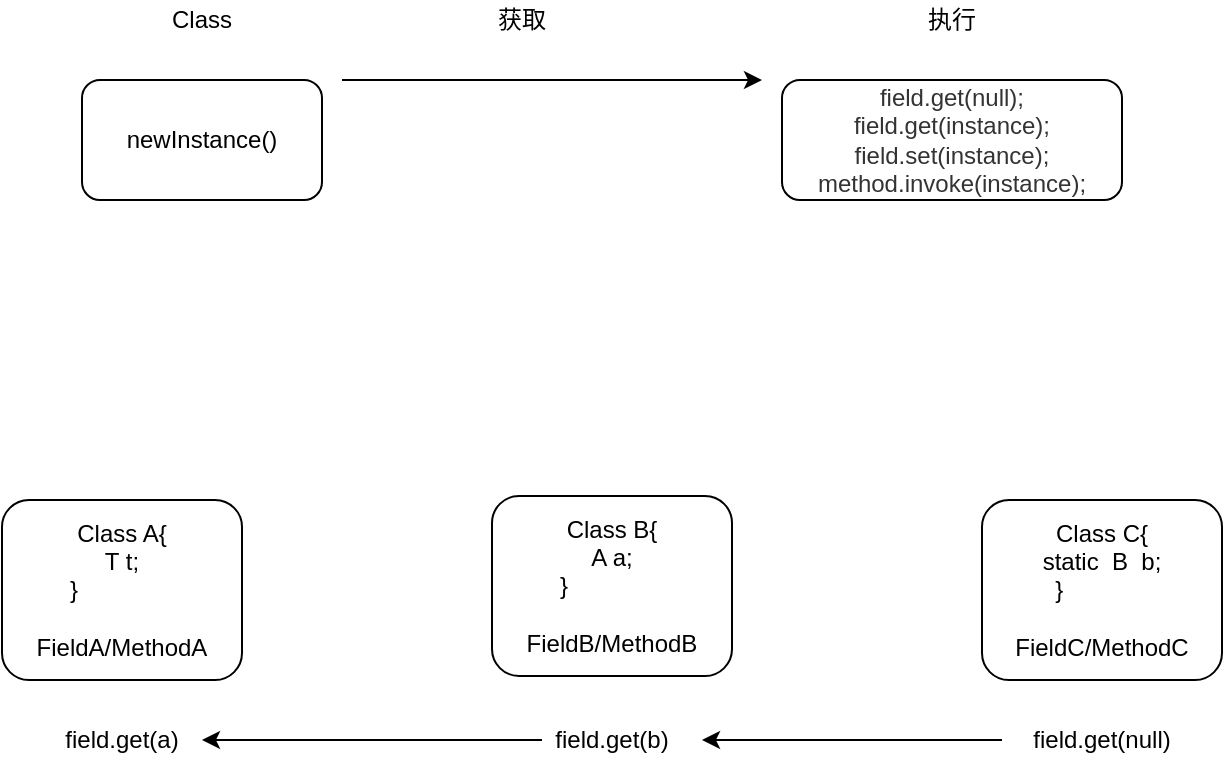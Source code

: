 <mxfile version="12.7.0" type="github" pages="2">
  <diagram id="88j6w0D9r9gqqR4eN1nP" name="第 1 页">
    <mxGraphModel dx="1136" dy="591" grid="1" gridSize="10" guides="1" tooltips="1" connect="1" arrows="1" fold="1" page="1" pageScale="1" pageWidth="850" pageHeight="1100" math="0" shadow="0">
      <root>
        <mxCell id="0"/>
        <mxCell id="1" parent="0"/>
        <mxCell id="CbaBmDf87kF8CM8pXv9o-1" value="newInstance()" style="rounded=1;whiteSpace=wrap;html=1;align=center;" parent="1" vertex="1">
          <mxGeometry x="200" y="270" width="120" height="60" as="geometry"/>
        </mxCell>
        <mxCell id="CbaBmDf87kF8CM8pXv9o-2" value="&lt;font color=&quot;#333333&quot;&gt;field.get(null);&lt;br&gt;field.get(instance);&lt;br&gt;field.set(instance);&lt;br&gt;method.invoke(instance);&lt;br&gt;&lt;/font&gt;" style="rounded=1;whiteSpace=wrap;html=1;" parent="1" vertex="1">
          <mxGeometry x="550" y="270" width="170" height="60" as="geometry"/>
        </mxCell>
        <mxCell id="CbaBmDf87kF8CM8pXv9o-3" value="Class" style="text;html=1;strokeColor=none;fillColor=none;align=center;verticalAlign=middle;whiteSpace=wrap;rounded=0;" parent="1" vertex="1">
          <mxGeometry x="240" y="230" width="40" height="20" as="geometry"/>
        </mxCell>
        <mxCell id="CbaBmDf87kF8CM8pXv9o-4" value="执行" style="text;html=1;strokeColor=none;fillColor=none;align=center;verticalAlign=middle;whiteSpace=wrap;rounded=0;" parent="1" vertex="1">
          <mxGeometry x="615" y="230" width="40" height="20" as="geometry"/>
        </mxCell>
        <mxCell id="CbaBmDf87kF8CM8pXv9o-5" value="" style="endArrow=classic;html=1;" parent="1" edge="1">
          <mxGeometry width="50" height="50" relative="1" as="geometry">
            <mxPoint x="330" y="270" as="sourcePoint"/>
            <mxPoint x="540" y="270" as="targetPoint"/>
          </mxGeometry>
        </mxCell>
        <mxCell id="CbaBmDf87kF8CM8pXv9o-6" value="获取" style="text;html=1;strokeColor=none;fillColor=none;align=center;verticalAlign=middle;whiteSpace=wrap;rounded=0;" parent="1" vertex="1">
          <mxGeometry x="400" y="230" width="40" height="20" as="geometry"/>
        </mxCell>
        <mxCell id="CbaBmDf87kF8CM8pXv9o-7" value="&lt;div&gt;&lt;span&gt;Class A{&lt;/span&gt;&lt;/div&gt;&lt;div&gt;&lt;span&gt;T t;&lt;/span&gt;&lt;/div&gt;&lt;div style=&quot;text-align: left&quot;&gt;&lt;span&gt;&amp;nbsp; &amp;nbsp; &amp;nbsp;}&lt;/span&gt;&lt;/div&gt;&lt;div style=&quot;text-align: left&quot;&gt;&lt;span&gt;&lt;br&gt;&lt;/span&gt;&lt;/div&gt;&lt;div style=&quot;text-align: left&quot;&gt;FieldA/MethodA&lt;/div&gt;" style="rounded=1;whiteSpace=wrap;html=1;" parent="1" vertex="1">
          <mxGeometry x="160" y="480" width="120" height="90" as="geometry"/>
        </mxCell>
        <mxCell id="CbaBmDf87kF8CM8pXv9o-12" value="&lt;span style=&quot;white-space: normal&quot;&gt;Class B{&lt;/span&gt;&lt;br style=&quot;white-space: normal&quot;&gt;&lt;span style=&quot;white-space: normal&quot;&gt;A a;&lt;/span&gt;&lt;br style=&quot;white-space: normal&quot;&gt;&lt;div style=&quot;white-space: normal ; text-align: left&quot;&gt;&amp;nbsp; &amp;nbsp; &amp;nbsp;}&lt;/div&gt;&lt;div style=&quot;white-space: normal ; text-align: left&quot;&gt;&lt;br&gt;&lt;/div&gt;&lt;div style=&quot;white-space: normal ; text-align: left&quot;&gt;FieldB/MethodB&lt;br&gt;&lt;/div&gt;" style="rounded=1;whiteSpace=wrap;html=1;" parent="1" vertex="1">
          <mxGeometry x="405" y="478" width="120" height="90" as="geometry"/>
        </mxCell>
        <mxCell id="CbaBmDf87kF8CM8pXv9o-13" value="&lt;span style=&quot;white-space: normal&quot;&gt;Class C{&lt;/span&gt;&lt;br style=&quot;white-space: normal&quot;&gt;&lt;span style=&quot;white-space: normal&quot;&gt;static&amp;nbsp; B&amp;nbsp; b;&lt;/span&gt;&lt;br style=&quot;white-space: normal&quot;&gt;&lt;div style=&quot;white-space: normal ; text-align: left&quot;&gt;&amp;nbsp; &amp;nbsp; &amp;nbsp; }&lt;/div&gt;&lt;div style=&quot;white-space: normal ; text-align: left&quot;&gt;&lt;br&gt;&lt;/div&gt;&lt;div style=&quot;white-space: normal ; text-align: left&quot;&gt;FieldC/MethodC&lt;br&gt;&lt;/div&gt;" style="rounded=1;whiteSpace=wrap;html=1;" parent="1" vertex="1">
          <mxGeometry x="650" y="480" width="120" height="90" as="geometry"/>
        </mxCell>
        <mxCell id="CbaBmDf87kF8CM8pXv9o-18" style="edgeStyle=orthogonalEdgeStyle;rounded=0;orthogonalLoop=1;jettySize=auto;html=1;" parent="1" edge="1">
          <mxGeometry relative="1" as="geometry">
            <mxPoint x="510" y="600" as="targetPoint"/>
            <mxPoint x="660" y="600" as="sourcePoint"/>
          </mxGeometry>
        </mxCell>
        <mxCell id="CbaBmDf87kF8CM8pXv9o-14" value="field.get(null)" style="text;html=1;strokeColor=none;fillColor=none;align=center;verticalAlign=middle;whiteSpace=wrap;rounded=0;" parent="1" vertex="1">
          <mxGeometry x="690" y="590" width="40" height="20" as="geometry"/>
        </mxCell>
        <mxCell id="CbaBmDf87kF8CM8pXv9o-19" style="edgeStyle=orthogonalEdgeStyle;rounded=0;orthogonalLoop=1;jettySize=auto;html=1;" parent="1" edge="1">
          <mxGeometry relative="1" as="geometry">
            <mxPoint x="260" y="600" as="targetPoint"/>
            <mxPoint x="430" y="600" as="sourcePoint"/>
          </mxGeometry>
        </mxCell>
        <mxCell id="CbaBmDf87kF8CM8pXv9o-15" value="field.get(b)" style="text;html=1;strokeColor=none;fillColor=none;align=center;verticalAlign=middle;whiteSpace=wrap;rounded=0;" parent="1" vertex="1">
          <mxGeometry x="445" y="590" width="40" height="20" as="geometry"/>
        </mxCell>
        <mxCell id="CbaBmDf87kF8CM8pXv9o-16" value="field.get(a)" style="text;html=1;strokeColor=none;fillColor=none;align=center;verticalAlign=middle;whiteSpace=wrap;rounded=0;" parent="1" vertex="1">
          <mxGeometry x="200" y="590" width="40" height="20" as="geometry"/>
        </mxCell>
      </root>
    </mxGraphModel>
  </diagram>
  <diagram id="J08JRC78lxoZAnMaaRKa" name="第 2 页">
    <mxGraphModel dx="1136" dy="591" grid="1" gridSize="10" guides="1" tooltips="1" connect="1" arrows="1" fold="1" page="1" pageScale="1" pageWidth="850" pageHeight="1100" math="0" shadow="0">
      <root>
        <mxCell id="R8Teo642hzgC20rZTm7d-0"/>
        <mxCell id="R8Teo642hzgC20rZTm7d-1" parent="R8Teo642hzgC20rZTm7d-0"/>
        <mxCell id="R8Teo642hzgC20rZTm7d-2" value="动态代理" style="rounded=1;whiteSpace=wrap;html=1;" parent="R8Teo642hzgC20rZTm7d-1" vertex="1">
          <mxGeometry x="300" y="200" width="120" height="60" as="geometry"/>
        </mxCell>
        <mxCell id="R8Teo642hzgC20rZTm7d-3" value="阉割版" style="rounded=1;whiteSpace=wrap;html=1;" parent="R8Teo642hzgC20rZTm7d-1" vertex="1">
          <mxGeometry x="300" y="50" width="120" height="60" as="geometry"/>
        </mxCell>
        <mxCell id="R8Teo642hzgC20rZTm7d-4" value="Hook" style="rounded=1;whiteSpace=wrap;html=1;" parent="R8Teo642hzgC20rZTm7d-1" vertex="1">
          <mxGeometry x="300" y="340" width="120" height="60" as="geometry"/>
        </mxCell>
        <mxCell id="R8Teo642hzgC20rZTm7d-5" value="" style="endArrow=classic;startArrow=classic;html=1;exitX=0.5;exitY=0;exitDx=0;exitDy=0;" parent="R8Teo642hzgC20rZTm7d-1" source="R8Teo642hzgC20rZTm7d-2" edge="1">
          <mxGeometry width="50" height="50" relative="1" as="geometry">
            <mxPoint x="300" y="470" as="sourcePoint"/>
            <mxPoint x="360" y="110" as="targetPoint"/>
            <Array as="points">
              <mxPoint x="360" y="110"/>
            </Array>
          </mxGeometry>
        </mxCell>
        <mxCell id="R8Teo642hzgC20rZTm7d-6" value="" style="endArrow=classic;startArrow=classic;html=1;entryX=0.5;entryY=1;entryDx=0;entryDy=0;" parent="R8Teo642hzgC20rZTm7d-1" source="R8Teo642hzgC20rZTm7d-4" target="R8Teo642hzgC20rZTm7d-2" edge="1">
          <mxGeometry width="50" height="50" relative="1" as="geometry">
            <mxPoint x="300" y="470" as="sourcePoint"/>
            <mxPoint x="350" y="420" as="targetPoint"/>
          </mxGeometry>
        </mxCell>
        <mxCell id="R8Teo642hzgC20rZTm7d-7" value="Retrofit" style="text;html=1;strokeColor=none;fillColor=none;align=center;verticalAlign=middle;whiteSpace=wrap;rounded=0;" parent="R8Teo642hzgC20rZTm7d-1" vertex="1">
          <mxGeometry x="450" y="70" width="40" height="20" as="geometry"/>
        </mxCell>
        <mxCell id="R8Teo642hzgC20rZTm7d-8" value="三要素：接口、方法、对象" style="text;html=1;strokeColor=none;fillColor=none;align=center;verticalAlign=middle;whiteSpace=wrap;rounded=0;" parent="R8Teo642hzgC20rZTm7d-1" vertex="1">
          <mxGeometry x="440" y="220" width="100" height="20" as="geometry"/>
        </mxCell>
        <mxCell id="R8Teo642hzgC20rZTm7d-9" value="反射替换接口、反射替换对象" style="text;html=1;strokeColor=none;fillColor=none;align=center;verticalAlign=middle;whiteSpace=wrap;rounded=0;" parent="R8Teo642hzgC20rZTm7d-1" vertex="1">
          <mxGeometry x="440" y="360" width="100" height="20" as="geometry"/>
        </mxCell>
        <mxCell id="Tt1f4IGVuV7XfBR5Xm62-1" value="动态代理" style="text;html=1;strokeColor=none;fillColor=none;align=center;verticalAlign=middle;whiteSpace=wrap;rounded=0;" parent="R8Teo642hzgC20rZTm7d-1" vertex="1">
          <mxGeometry x="50" y="30" width="50" height="20" as="geometry"/>
        </mxCell>
      </root>
    </mxGraphModel>
  </diagram>
</mxfile>
